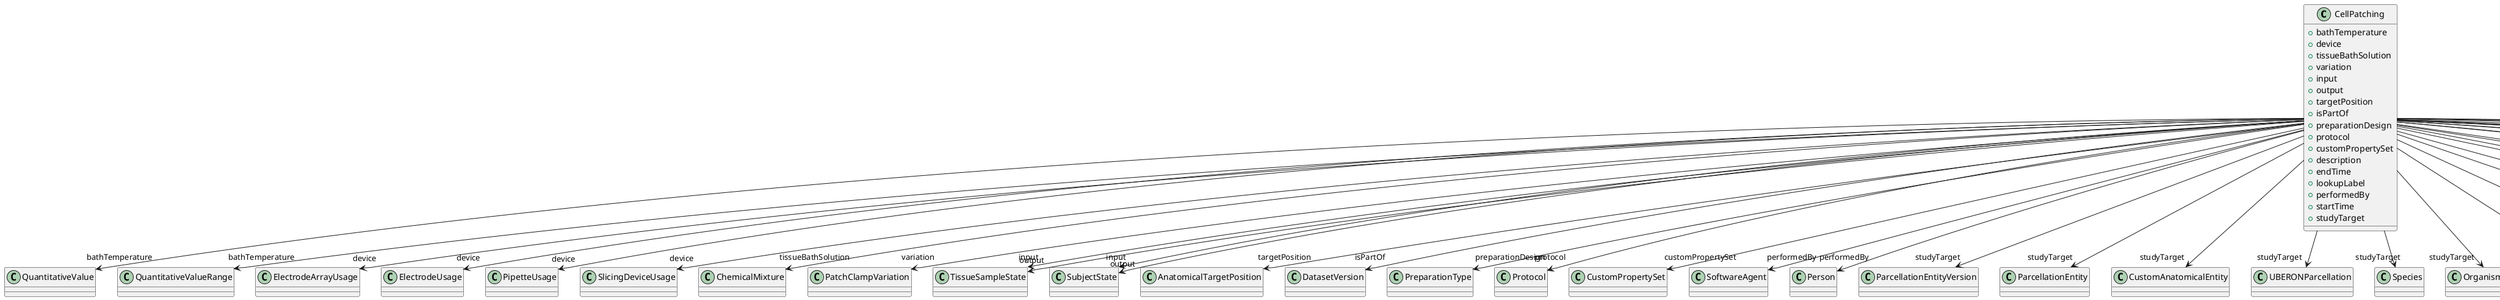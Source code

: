 @startuml
class CellPatching {
+bathTemperature
+device
+tissueBathSolution
+variation
+input
+output
+targetPosition
+isPartOf
+preparationDesign
+protocol
+customPropertySet
+description
+endTime
+lookupLabel
+performedBy
+startTime
+studyTarget

}
CellPatching -d-> "bathTemperature" QuantitativeValue
CellPatching -d-> "bathTemperature" QuantitativeValueRange
CellPatching -d-> "device" ElectrodeArrayUsage
CellPatching -d-> "device" ElectrodeUsage
CellPatching -d-> "device" PipetteUsage
CellPatching -d-> "device" SlicingDeviceUsage
CellPatching -d-> "tissueBathSolution" ChemicalMixture
CellPatching -d-> "variation" PatchClampVariation
CellPatching -d-> "input" TissueSampleState
CellPatching -d-> "input" SubjectState
CellPatching -d-> "output" TissueSampleState
CellPatching -d-> "output" SubjectState
CellPatching -d-> "targetPosition" AnatomicalTargetPosition
CellPatching -d-> "isPartOf" DatasetVersion
CellPatching -d-> "preparationDesign" PreparationType
CellPatching -d-> "protocol" Protocol
CellPatching -d-> "customPropertySet" CustomPropertySet
CellPatching -d-> "performedBy" SoftwareAgent
CellPatching -d-> "performedBy" Person
CellPatching -d-> "studyTarget" ParcellationEntityVersion
CellPatching -d-> "studyTarget" ParcellationEntity
CellPatching -d-> "studyTarget" CustomAnatomicalEntity
CellPatching -d-> "studyTarget" UBERONParcellation
CellPatching -d-> "studyTarget" Species
CellPatching -d-> "studyTarget" OrganismSubstance
CellPatching -d-> "studyTarget" BiologicalSex
CellPatching -d-> "studyTarget" OrganismSystem
CellPatching -d-> "studyTarget" AuditoryStimulusType
CellPatching -d-> "studyTarget" BiologicalOrder
CellPatching -d-> "studyTarget" Organ
CellPatching -d-> "studyTarget" OlfactoryStimulusType
CellPatching -d-> "studyTarget" SubcellularEntity
CellPatching -d-> "studyTarget" GustatoryStimulusType
CellPatching -d-> "studyTarget" DiseaseModel
CellPatching -d-> "studyTarget" OpticalStimulusType
CellPatching -d-> "studyTarget" CellCultureType
CellPatching -d-> "studyTarget" VisualStimulusType
CellPatching -d-> "studyTarget" MolecularEntity
CellPatching -d-> "studyTarget" TactileStimulusType
CellPatching -d-> "studyTarget" BreedingType
CellPatching -d-> "studyTarget" CellType
CellPatching -d-> "studyTarget" TermSuggestion
CellPatching -d-> "studyTarget" Handedness
CellPatching -d-> "studyTarget" Disease
CellPatching -d-> "studyTarget" GeneticStrainType
CellPatching -d-> "studyTarget" ElectricalStimulusType

@enduml